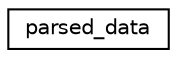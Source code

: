 digraph "Graphical Class Hierarchy"
{
 // LATEX_PDF_SIZE
  edge [fontname="Helvetica",fontsize="10",labelfontname="Helvetica",labelfontsize="10"];
  node [fontname="Helvetica",fontsize="10",shape=record];
  rankdir="LR";
  Node0 [label="parsed_data",height=0.2,width=0.4,color="black", fillcolor="white", style="filled",URL="$structparsed__data.html",tooltip=" "];
}
